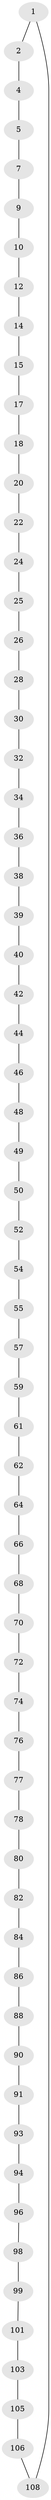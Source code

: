 // Generated by graph-tools (version 1.1) at 2025/24/03/03/25 07:24:22]
// undirected, 64 vertices, 64 edges
graph export_dot {
graph [start="1"]
  node [color=gray90,style=filled];
  1 [super="+110"];
  2 [super="+3"];
  4;
  5 [super="+6"];
  7 [super="+8"];
  9;
  10 [super="+11"];
  12 [super="+13"];
  14;
  15 [super="+16"];
  17;
  18 [super="+19"];
  20 [super="+21"];
  22 [super="+23"];
  24;
  25;
  26 [super="+27"];
  28 [super="+29"];
  30 [super="+31"];
  32 [super="+33"];
  34 [super="+35"];
  36 [super="+37"];
  38;
  39;
  40 [super="+41"];
  42 [super="+43"];
  44 [super="+45"];
  46 [super="+47"];
  48;
  49;
  50 [super="+51"];
  52 [super="+53"];
  54;
  55 [super="+56"];
  57 [super="+58"];
  59 [super="+60"];
  61;
  62 [super="+63"];
  64 [super="+65"];
  66 [super="+67"];
  68 [super="+69"];
  70 [super="+71"];
  72 [super="+73"];
  74 [super="+75"];
  76;
  77;
  78 [super="+79"];
  80 [super="+81"];
  82 [super="+83"];
  84 [super="+85"];
  86 [super="+87"];
  88 [super="+89"];
  90;
  91 [super="+92"];
  93;
  94 [super="+95"];
  96 [super="+97"];
  98;
  99 [super="+100"];
  101 [super="+102"];
  103 [super="+104"];
  105;
  106 [super="+107"];
  108 [super="+109"];
  1 -- 2;
  1 -- 108;
  2 -- 4;
  4 -- 5;
  5 -- 7;
  7 -- 9;
  9 -- 10;
  10 -- 12;
  12 -- 14;
  14 -- 15;
  15 -- 17;
  17 -- 18;
  18 -- 20;
  20 -- 22;
  22 -- 24;
  24 -- 25;
  25 -- 26;
  26 -- 28;
  28 -- 30;
  30 -- 32;
  32 -- 34;
  34 -- 36;
  36 -- 38;
  38 -- 39;
  39 -- 40;
  40 -- 42;
  42 -- 44;
  44 -- 46;
  46 -- 48;
  48 -- 49;
  49 -- 50;
  50 -- 52;
  52 -- 54;
  54 -- 55;
  55 -- 57;
  57 -- 59;
  59 -- 61;
  61 -- 62;
  62 -- 64;
  64 -- 66;
  66 -- 68;
  68 -- 70;
  70 -- 72;
  72 -- 74;
  74 -- 76;
  76 -- 77;
  77 -- 78;
  78 -- 80;
  80 -- 82;
  82 -- 84;
  84 -- 86;
  86 -- 88;
  88 -- 90;
  90 -- 91;
  91 -- 93;
  93 -- 94;
  94 -- 96;
  96 -- 98;
  98 -- 99;
  99 -- 101;
  101 -- 103;
  103 -- 105;
  105 -- 106;
  106 -- 108;
}
